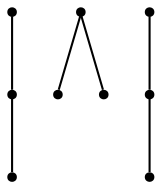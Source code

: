graph {
  node [shape=point,comment="{\"directed\":false,\"doi\":\"10.1007/978-3-319-50106-2_22\",\"figure\":\"4 (3)\"}"]

  v0 [pos="1193.3014864930003,1782.0001140423828"]
  v1 [pos="1157.5688018170938,1822.8353323582614"]
  v2 [pos="1140.0659626689103,1853.1522650591758"]
  v3 [pos="1140.0659626689103,1792.5224692662036"]
  v4 [pos="1122.5632189033538,1904.5140353830084"]
  v5 [pos="1105.062541761372,1792.5224692662036"]
  v6 [pos="1105.062541761372,1853.152265059176"]
  v7 [pos="1087.5586534042968,1822.8353323582614"]
  v8 [pos="1051.8259210370766,1782.0001140423828"]

  v0 -- v2 [id="-1",pos="1193.3014864930003,1782.0001140423828 1190.9439141126418,1794.2520530301354 1190.9439141126418,1794.2520530301354 1190.9439141126418,1794.2520530301354 1188.59775585326,1806.5038648426114 1183.892848827792,1831.0157548605523 1175.0164144245064,1842.8716700364753 1166.1483736923567,1854.7317819965313 1153.1088055823893,1853.9399887234254 1146.5869231096215,1853.5482888710055 1140.0659626689103,1853.1522650591758 1140.0659626689103,1853.1522650591758 1140.0659626689103,1853.1522650591758"]
  v8 -- v3 [id="-2",pos="1051.8259210370766,1782.0001140423828 1063.6194899993582,1777.907995162086 1063.6194899993582,1777.907995162086 1063.6194899993582,1777.907995162086 1075.404649393399,1773.8156219312357 1098.9834890294526,1765.6353266042215 1113.6899639209528,1767.3897095471216 1128.3964388124532,1769.1440924900216 1134.2306761362358,1780.8334080533893 1137.1478583865448,1786.6758402677299 1140.0659626689103,1792.5224692662036 1140.0659626689103,1792.5224692662036 1140.0659626689103,1792.5224692662036"]
  v5 -- v0 [id="-3",pos="1105.062541761372,1792.5224692662036 1107.9807414263641,1786.6758402677299 1107.9807414263641,1786.6758402677299 1107.9807414263641,1786.6758402677299 1110.8937268411053,1780.8334080533893 1116.7321610004558,1769.1440924900216 1131.434439056388,1767.3897095471216 1146.1410411247239,1765.6353266042215 1169.7197535839418,1773.8156219312357 1181.5132430607011,1777.907995162086 1193.3014864930003,1782.0001140423828 1193.3014864930003,1782.0001140423828 1193.3014864930003,1782.0001140423828"]
  v6 -- v8 [id="-4",pos="1105.062541761372,1853.152265059176 1098.5416767032875,1853.5482888710055 1098.5416767032875,1853.5482888710055 1098.5416767032875,1853.5482888710055 1092.0197942305197,1853.9399887234254 1078.9802261205523,1854.7317819965313 1070.1079885528345,1842.8716700364753 1061.235750985117,1831.0157548605523 1056.530843959649,1806.5038648426114 1054.180488864699,1794.2520530301354 1051.8259210370766,1782.0001140423828 1051.8259210370766,1782.0001140423828 1051.8259210370766,1782.0001140423828"]
  v4 -- v7 [id="-5",pos="1122.5632189033538,1904.5140353830084 1113.1273336011618,1896.3502728419728 1113.1273336011618,1896.3502728419728 1113.1273336011618,1896.3502728419728 1103.692465713653,1888.1824406920812 1084.814463444335,1871.8550427852874 1078.9802261205523,1858.2405478823314 1073.1501856323378,1844.6302497635083 1080.3513195829544,1833.7286578643902 1083.9560198054132,1828.286191895459 1087.5586534042968,1822.8353323582614 1087.5586534042968,1822.8353323582614 1087.5586534042968,1822.8353323582614"]
  v4 -- v1 [id="-6",pos="1122.5632189033538,1904.5140353830084 1132.0012662117472,1896.3502728419728 1132.0012662117472,1896.3502728419728 1132.0012662117472,1896.3502728419728 1141.4360069224206,1888.1824406920812 1160.3140091917387,1871.8550427852874 1166.1441768567888,1858.2405478823314 1171.9784141805715,1844.6302497635083 1164.7730833943865,1833.7286578643902 1161.1725800074958,1828.286191895459 1157.5688018170938,1822.8353323582614 1157.5688018170938,1822.8353323582614 1157.5688018170938,1822.8353323582614"]
}